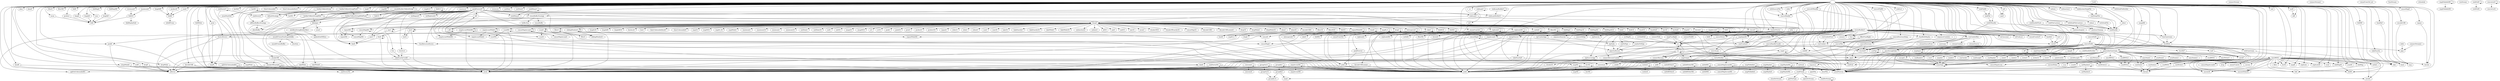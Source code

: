 strict digraph deps {
"addE" [style=solid];
"allC" [style=solid];
"allCE" [style=solid];
"allE" [style=solid];
"allNewBuffersStrategy" [style=solid];
"allS" [style=solid];
"allocBuffer" [style=solid];
"and" [style=solid];
"andC" [style=solid];
"andCE" [style=solid];
"andE" [style=solid];
"anyC" [style=solid];
"anyCE" [style=solid];
"anyE" [style=solid];
"anyS" [style=solid];
"asum" [style=solid];
"asumC" [style=solid];
"await" [style=solid];
"awaitE" [style=solid];
"awaitForever" [style=solid];
"awaitNonNull" [style=solid];
"await\'" [style=solid];
"bbhelper" [style=solid];
"bracketP" [style=solid];
"bufferSize" [style=solid];
"build" [style=solid];
"builderToByteString" [style=solid];
"builderToByteStringFlush" [style=solid];
"builderToByteStringWith" [style=solid];
"builderToByteStringWithFlush" [style=solid];
"catMaybesC" [style=solid];
"catMaybesS" [style=solid];
"catchC" [style=solid];
"catchCatchC" [style=solid];
"catchExceptC" [style=solid];
"catchP" [style=solid];
"cautiousAcquire" [style=solid];
"cautiousCleanup" [style=solid];
"chunksOf" [style=solid];
"chunksOfCE" [style=solid];
"chunksOfE" [style=solid];
"chunksOfExactlyCE" [style=solid];
"chunksOfExactlyE" [style=solid];
"closeDirStream" [style=solid];
"closeFile" [style=solid];
"concatC" [style=solid];
"concatMapAccum" [style=solid];
"concatMapAccumC" [style=solid];
"concatMapAccumM" [style=solid];
"concatMapAccumMC" [style=solid];
"concatMapAccumMS" [style=solid];
"concatMapAccumS" [style=solid];
"concatMapC" [style=solid];
"concatMapCE" [style=solid];
"concatMapE" [style=solid];
"concatMapMC" [style=solid];
"concatMapMS" [style=solid];
"concatMapS" [style=solid];
"concatS" [style=solid];
"conduitToPipe" [style=solid];
"conduitVector" [style=solid];
"connect" [style=solid];
"connectFold" [style=solid];
"connectFoldM" [style=solid];
"connectResume" [style=solid];
"connectResumeConduit" [style=solid];
"connectStream" [style=solid];
"connectStream1" [style=solid];
"connectStream2" [style=solid];
"consumeC" [style=solid];
"consumeS" [style=solid];
"decodeUtf8" [style=solid];
"decodeUtf8C" [style=solid];
"decodeUtf8Lenient" [style=solid];
"decodeUtf8LenientC" [style=solid];
"defaultStrategy" [style=solid];
"drop" [style=solid];
"dropC" [style=solid];
"dropCE" [style=solid];
"dropE" [style=solid];
"dropS" [style=solid];
"dropWhile" [style=solid];
"dropWhileC" [style=solid];
"dropWhileCE" [style=solid];
"dropWhileE" [style=solid];
"elem" [style=solid];
"elemC" [style=solid];
"elemCE" [style=solid];
"elemE" [style=solid];
"encodeUtf8" [style=solid];
"encodeUtf8C" [style=solid];
"enumFromTo" [style=solid];
"enumFromToC" [style=solid];
"enumFromToS" [style=solid];
"enumFromToS_int" [style=solid];
"evalRWSC" [style=solid];
"evalRWSLC" [style=solid];
"evalStateC" [style=solid];
"evalStateLC" [style=solid];
"exceptC" [style=solid];
"execRWSC" [style=solid];
"execRWSLC" [style=solid];
"execStateC" [style=solid];
"execStateLC" [style=solid];
"execWriterC" [style=solid];
"execWriterLC" [style=solid];
"filter" [style=solid];
"filterC" [style=solid];
"filterCE" [style=solid];
"filterE" [style=solid];
"filterFuseRight" [style=solid];
"filterMC" [style=solid];
"filterMCE" [style=solid];
"filterME" [style=solid];
"filterMS" [style=solid];
"filterS" [style=solid];
"findC" [style=solid];
"findS" [style=solid];
"fmapS" [style=solid];
"fold" [style=solid];
"foldC" [style=solid];
"foldCE" [style=solid];
"foldE" [style=solid];
"foldM" [style=solid];
"foldMC" [style=solid];
"foldMCE" [style=solid];
"foldME" [style=solid];
"foldMS" [style=solid];
"foldMap" [style=solid];
"foldMapC" [style=solid];
"foldMapCE" [style=solid];
"foldMapE" [style=solid];
"foldMapM" [style=solid];
"foldMapMC" [style=solid];
"foldMapMCE" [style=solid];
"foldMapME" [style=solid];
"foldMaybeNull" [style=solid];
"foldS" [style=solid];
"foldWhile" [style=solid];
"foldl" [style=solid];
"foldl1C" [style=solid];
"foldl1E" [style=solid];
"foldl1S" [style=solid];
"foldlC" [style=solid];
"foldlCE" [style=solid];
"foldlE" [style=solid];
"fuse" [style=solid];
"fuseBoth" [style=solid];
"fuseBothMaybe" [style=solid];
"fuseLeftovers" [style=solid];
"fuseReturnLeftovers" [style=solid];
"fuseStream" [style=solid];
"fuseUpstream" [style=solid];
"generalizeUpstream" [style=solid];
"getFileType" [style=solid];
"groupBy1S" [style=solid];
"groupByC" [style=solid];
"groupByS" [style=solid];
"groupOn1C" [style=solid];
"groupOn1S" [style=solid];
"handleC" [style=solid];
"handleP" [style=solid];
"head" [style=solid];
"headC" [style=solid];
"headCE" [style=solid];
"headDef" [style=solid];
"headDefC" [style=solid];
"headE" [style=solid];
"headS" [style=solid];
"idP" [style=solid];
"infixl" [style=solid];
"infixr" [style=solid];
"initRepeatS" [style=solid];
"initReplicateS" [style=solid];
"injectLeftovers" [style=solid];
"intersperseC" [style=solid];
"intersperseS" [style=solid];
"isSymlink" [style=solid];
"isolateC" [style=solid];
"isolateS" [style=solid];
"iterM" [style=solid];
"iterMC" [style=solid];
"iterMS" [style=solid];
"iterate" [style=solid];
"iterateC" [style=solid];
"iterateS" [style=solid];
"lastC" [style=solid];
"lastCE" [style=solid];
"lastDef" [style=solid];
"lastDefC" [style=solid];
"lastEC" [style=solid];
"lastES" [style=solid];
"lastS" [style=solid];
"leftover" [style=solid];
"length" [style=solid];
"lengthC" [style=solid];
"lengthCE" [style=solid];
"lengthE" [style=solid];
"lengthIf" [style=solid];
"lengthIfC" [style=solid];
"lengthIfCE" [style=solid];
"lengthIfE" [style=solid];
"line" [style=solid];
"lineAscii" [style=solid];
"lineAsciiC" [style=solid];
"lineC" [style=solid];
"linesUnbounded" [style=solid];
"linesUnboundedAscii" [style=solid];
"linesUnboundedAsciiC" [style=solid];
"linesUnboundedC" [style=solid];
"map" [style=solid];
"mapAccumC" [style=solid];
"mapAccumMC" [style=solid];
"mapAccumMS" [style=solid];
"mapAccumS" [style=solid];
"mapAccumWhileC" [style=solid];
"mapAccumWhileMC" [style=solid];
"mapAccumWhileMS" [style=solid];
"mapAccumWhileS" [style=solid];
"mapC" [style=solid];
"mapCE" [style=solid];
"mapE" [style=solid];
"mapFoldableC" [style=solid];
"mapFoldableMC" [style=solid];
"mapFoldableMS" [style=solid];
"mapFoldableS" [style=solid];
"mapFuseRight" [style=solid];
"mapInput" [style=solid];
"mapInputM" [style=solid];
"mapM" [style=solid];
"mapMC" [style=solid];
"mapMCE" [style=solid];
"mapME" [style=solid];
"mapMS" [style=solid];
"mapM_" [style=solid];
"mapM_C" [style=solid];
"mapM_CE" [style=solid];
"mapM_E" [style=solid];
"mapM_S" [style=solid];
"mapMaybeC" [style=solid];
"mapMaybeMC" [style=solid];
"mapMaybeMS" [style=solid];
"mapMaybeS" [style=solid];
"mapOutput" [style=solid];
"mapOutputMaybe" [style=solid];
"mapS" [style=solid];
"mapWhile" [style=solid];
"mapWhileC" [style=solid];
"maximum" [style=solid];
"maximumC" [style=solid];
"maximumCE" [style=solid];
"maximumE" [style=solid];
"maybeC" [style=solid];
"mergeSource" [style=solid];
"minimum" [style=solid];
"minimumC" [style=solid];
"minimumCE" [style=solid];
"minimumE" [style=solid];
"newByteStringBuilderRecv" [style=solid];
"notElem" [style=solid];
"notElemC" [style=solid];
"notElemCE" [style=solid];
"notElemE" [style=solid];
"null" [style=solid];
"nullC" [style=solid];
"nullCE" [style=solid];
"nullE" [style=solid];
"ofoldlPrime" [style=solid];
"omapCE" [style=solid];
"omapE" [style=solid];
"omapMCE" [style=solid];
"omapME" [style=solid];
"onAwait" [style=solid];
"openDirStream" [style=solid];
"openFile" [style=solid];
"or" [style=solid];
"orC" [style=solid];
"orCE" [style=solid];
"orE" [style=solid];
"passthroughSink" [style=solid];
"peek" [style=solid];
"peekC" [style=solid];
"peekCE" [style=solid];
"peekE" [style=solid];
"peekForever" [style=solid];
"peekForeverE" [style=solid];
"pipe" [style=solid];
"pipeL" [style=solid];
"print" [style=solid];
"printC" [style=solid];
"product" [style=solid];
"productC" [style=solid];
"productCE" [style=solid];
"productE" [style=solid];
"readChunk" [style=solid];
"readDirStream" [style=solid];
"readerC" [style=solid];
"repeat" [style=solid];
"repeatC" [style=solid];
"repeatMC" [style=solid];
"repeatMS" [style=solid];
"repeatWhileMC" [style=solid];
"repeatWhileMS" [style=solid];
"replicate" [style=solid];
"replicateC" [style=solid];
"replicateM" [style=solid];
"replicateMC" [style=solid];
"replicateMS" [style=solid];
"replicateS" [style=solid];
"reuseBuffer" [style=solid];
"reuseBufferStrategy" [style=solid];
"rsrc" [style=solid];
"runCatchC" [style=solid];
"runConduit" [style=solid];
"runConduitPure" [style=solid];
"runConduitRes" [style=solid];
"runExceptC" [style=solid];
"runMaybeC" [style=solid];
"runPipe" [style=solid];
"runRWSC" [style=solid];
"runRWSLC" [style=solid];
"runReaderC" [style=solid];
"runStateC" [style=solid];
"runStateLC" [style=solid];
"runStream" [style=solid];
"runWriterC" [style=solid];
"runWriterLC" [style=solid];
"rwsC" [style=solid];
"rwsLC" [style=solid];
"scan" [style=solid];
"scanM" [style=solid];
"scanl" [style=solid];
"scanlC" [style=solid];
"scanlM" [style=solid];
"scanlMC" [style=solid];
"scanlMS" [style=solid];
"scanlS" [style=solid];
"sealConduitT" [style=solid];
"sequence" [style=solid];
"sequenceConduits" [style=solid];
"sequenceSinks" [style=solid];
"sequenceSources" [style=solid];
"sinkFile" [style=solid];
"sinkFileBS" [style=solid];
"sinkFileCautious" [style=solid];
"sinkHandle" [style=solid];
"sinkHandleBuilder" [style=solid];
"sinkHandleFlush" [style=solid];
"sinkIOHandle" [style=solid];
"sinkLazyBuilderC" [style=solid];
"sinkLazyBuilderS" [style=solid];
"sinkLazyC" [style=solid];
"sinkLazyS" [style=solid];
"sinkList" [style=solid];
"sinkNull" [style=solid];
"sinkNullC" [style=solid];
"sinkNullS" [style=solid];
"sinkSystemTempFile" [style=solid];
"sinkTempFile" [style=solid];
"sinkToPipe" [style=solid];
"sinkVectorC" [style=solid];
"sinkVectorNC" [style=solid];
"sinkVectorNS" [style=solid];
"sinkVectorS" [style=solid];
"sliceSize" [style=solid];
"slidingWindowC" [style=solid];
"slidingWindowS" [style=solid];
"sourceDirectory" [style=solid];
"sourceDirectoryDeep" [style=solid];
"sourceFile" [style=solid];
"sourceFileBS" [style=solid];
"sourceHandle" [style=solid];
"sourceHandleUnsafe" [style=solid];
"sourceIOHandle" [style=solid];
"sourceLazy" [style=solid];
"sourceList" [style=solid];
"sourceListC" [style=solid];
"sourceListS" [style=solid];
"sourceNullC" [style=solid];
"sourceNullS" [style=solid];
"sourceToList" [style=solid];
"sourceToPipe" [style=solid];
"splitOnUnboundedEC" [style=solid];
"splitOnUnboundedES" [style=solid];
"src" [style=solid];
"srcMapM_" [style=solid];
"srcSinkNull" [style=solid];
"stateC" [style=solid];
"stateLC" [style=solid];
"stderr" [style=solid];
"stderrC" [style=solid];
"stdin" [style=solid];
"stdinC" [style=solid];
"stdout" [style=solid];
"stdoutC" [style=solid];
"streamConduit" [style=solid];
"streamSource" [style=solid];
"streamSourcePure" [style=solid];
"sum" [style=solid];
"sumC" [style=solid];
"sumCE" [style=solid];
"sumE" [style=solid];
"take" [style=solid];
"takeC" [style=solid];
"takeCE" [style=solid];
"takeE" [style=solid];
"takeExactly" [style=solid];
"takeExactlyC" [style=solid];
"takeExactlyCE" [style=solid];
"takeExactlyE" [style=solid];
"takeExactlyUntilE" [style=solid];
"takeS" [style=solid];
"takeWhile" [style=solid];
"takeWhileC" [style=solid];
"takeWhileCE" [style=solid];
"takeWhileE" [style=solid];
"thread" [style=solid];
"toConsumer" [style=solid];
"toProducer" [style=solid];
"transPipe" [style=solid];
"tryC" [style=solid];
"tryP" [style=solid];
"uncons" [style=solid];
"unconsEither" [style=solid];
"unconsEitherM" [style=solid];
"unconsM" [style=solid];
"unfold" [style=solid];
"unfoldC" [style=solid];
"unfoldEitherC" [style=solid];
"unfoldEitherMC" [style=solid];
"unfoldEitherMS" [style=solid];
"unfoldEitherS" [style=solid];
"unfoldMC" [style=solid];
"unfoldMS" [style=solid];
"unfoldS" [style=solid];
"unlines" [style=solid];
"unlinesAscii" [style=solid];
"unlinesAsciiC" [style=solid];
"unlinesC" [style=solid];
"unsafeBuilderToByteString" [style=solid];
"unsafeFreezeBuffer" [style=solid];
"unsafeFreezeNonEmptyBuffer" [style=solid];
"unsealConduitT" [style=solid];
"unstream" [style=solid];
"updateEndOfSlice" [style=solid];
"vectorBuilder" [style=solid];
"vectorBuilderC" [style=solid];
"withSinkFile" [style=solid];
"withSinkFileBuilder" [style=solid];
"withSinkFileCautious" [style=solid];
"withSourceFile" [style=solid];
"withUpstream" [style=solid];
"writerC" [style=solid];
"writerLC" [style=solid];
"yield" [style=solid];
"yieldM" [style=solid];
"yieldManyC" [style=solid];
"yieldManyS" [style=solid];
"yieldS" [style=solid];
"zipConduitApp" [style=solid];
"zipSinks" [style=solid];
"zipSources" [style=solid];
"zipSourcesApp" [style=solid];
"" -> "allE";
"" -> "allNewBuffersStrategy";
"" -> "and";
"" -> "andE";
"" -> "anyE";
"" -> "asum";
"" -> "await";
"" -> "awaitForever";
"" -> "awaitNonNull";
"" -> "bracketP";
"" -> "builderToByteString";
"" -> "builderToByteStringFlush";
"" -> "builderToByteStringWith";
"" -> "builderToByteStringWithFlush";
"" -> "catchC";
"" -> "chunksOfE";
"" -> "chunksOfExactlyE";
"" -> "concatMapAccum";
"" -> "concatMapAccumM";
"" -> "concatMapE";
"" -> "conduitVector";
"" -> "connect";
"" -> "decodeUtf8";
"" -> "decodeUtf8Lenient";
"" -> "drop";
"" -> "dropE";
"" -> "dropWhile";
"" -> "dropWhileE";
"" -> "elem";
"" -> "elemE";
"" -> "encodeUtf8";
"" -> "enumFromTo";
"" -> "filter";
"" -> "filterE";
"" -> "filterME";
"" -> "fold";
"" -> "foldE";
"" -> "foldM";
"" -> "foldME";
"" -> "foldMap";
"" -> "foldMapE";
"" -> "foldMapM";
"" -> "foldMapME";
"" -> "foldWhile";
"" -> "foldl";
"" -> "foldlE";
"" -> "fuse";
"" -> "fuseBoth";
"" -> "fuseBothMaybe";
"" -> "fuseLeftovers";
"" -> "fuseReturnLeftovers";
"" -> "fuseUpstream";
"" -> "handleC";
"" -> "head";
"" -> "headDef";
"" -> "headE";
"" -> "iterM";
"" -> "iterate";
"" -> "lastDef";
"" -> "leftover";
"" -> "length";
"" -> "lengthE";
"" -> "lengthIf";
"" -> "lengthIfE";
"" -> "line";
"" -> "lineAscii";
"" -> "linesUnbounded";
"" -> "linesUnboundedAscii";
"" -> "map";
"" -> "mapAccumS";
"" -> "mapE";
"" -> "mapInput";
"" -> "mapInputM";
"" -> "mapM";
"" -> "mapME";
"" -> "mapM_";
"" -> "mapM_E";
"" -> "mapOutput";
"" -> "mapOutputMaybe";
"" -> "mapWhile";
"" -> "maximum";
"" -> "maximumE";
"" -> "mergeSource";
"" -> "minimum";
"" -> "minimumE";
"" -> "notElem";
"" -> "notElemE";
"" -> "null";
"" -> "nullE";
"" -> "omapE";
"" -> "omapME";
"" -> "or";
"" -> "orE";
"" -> "passthroughSink";
"" -> "peek";
"" -> "peekE";
"" -> "peekForever";
"" -> "peekForeverE";
"" -> "print";
"" -> "product";
"" -> "productE";
"" -> "repeat";
"" -> "replicate";
"" -> "replicateM";
"" -> "reuseBufferStrategy";
"" -> "runConduit";
"" -> "runConduitPure";
"" -> "runConduitRes";
"" -> "scanl";
"" -> "scanlM";
"" -> "sealConduitT";
"" -> "sequenceConduits";
"" -> "sequenceSinks";
"" -> "sequenceSources";
"" -> "sinkFile";
"" -> "sinkFileBS";
"" -> "sinkFileCautious";
"" -> "sinkHandle";
"" -> "sinkHandleBuilder";
"" -> "sinkHandleFlush";
"" -> "sinkIOHandle";
"" -> "sinkList";
"" -> "sinkNull";
"" -> "sinkSystemTempFile";
"" -> "sinkTempFile";
"" -> "sourceDirectory";
"" -> "sourceDirectoryDeep";
"" -> "sourceFile";
"" -> "sourceFileBS";
"" -> "sourceHandle";
"" -> "sourceHandleUnsafe";
"" -> "sourceIOHandle";
"" -> "sourceLazy";
"" -> "sourceToList";
"" -> "stderr";
"" -> "stdin";
"" -> "stdout";
"" -> "sum";
"" -> "sumE";
"" -> "take";
"" -> "takeE";
"" -> "takeExactly";
"" -> "takeExactlyE";
"" -> "takeExactlyUntilE";
"" -> "takeWhile";
"" -> "takeWhileE";
"" -> "toConsumer";
"" -> "toProducer";
"" -> "transPipe";
"" -> "tryC";
"" -> "unfold";
"" -> "unlines";
"" -> "unlinesAscii";
"" -> "unsafeBuilderToByteString";
"" -> "unsealConduitT";
"" -> "vectorBuilder";
"" -> "withSinkFile";
"" -> "withSinkFileBuilder";
"" -> "withSinkFileCautious";
"" -> "withSourceFile";
"" -> "yield";
"" -> "yieldM";
"allC" -> "allC";
"allC" -> "allS";
"allNewBuffersStrategy" -> "allocBuffer";
"allS" -> "findS";
"allS" -> "fmapS";
"andE" -> "allE";
"anyC" -> "anyC";
"anyC" -> "anyS";
"anyS" -> "findS";
"anyS" -> "fmapS";
"asum" -> "foldl";
"awaitForever" -> "awaitE";
"awaitNonNull" -> "await";
"bbhelper" -> "await\'";
"bbhelper" -> "newByteStringBuilderRecv";
"builderToByteString" -> "builderToByteStringWith";
"builderToByteString" -> "defaultStrategy";
"builderToByteStringFlush" -> "builderToByteStringWithFlush";
"builderToByteStringFlush" -> "defaultStrategy";
"builderToByteStringWith" -> "await";
"builderToByteStringWith" -> "bbhelper";
"builderToByteStringWith" -> "yield";
"builderToByteStringWithFlush" -> "await";
"builderToByteStringWithFlush" -> "bbhelper";
"builderToByteStringWithFlush" -> "yield";
"catMaybesC" -> "awaitForever";
"catMaybesC" -> "catMaybesC";
"catMaybesC" -> "catMaybesS";
"catMaybesC" -> "yield";
"chunksOf" -> "await";
"chunksOf" -> "yield";
"chunksOfE" -> "await";
"chunksOfE" -> "chunksOfExactlyE";
"chunksOfE" -> "yield";
"chunksOfExactlyE" -> "await";
"chunksOfExactlyE" -> "chunksOfExactlyE";
"chunksOfExactlyE" -> "leftover";
"chunksOfExactlyE" -> "yield";
"concatC" -> "awaitForever";
"concatC" -> "concatC";
"concatC" -> "concatS";
"concatC" -> "sourceList";
"concatMapAccumC" -> "concatMapAccumC";
"concatMapAccumC" -> "concatMapAccumS";
"concatMapAccumMC" -> "awaitForever";
"concatMapAccumMC" -> "concatMapAccumMC";
"concatMapAccumMC" -> "concatMapAccumMS";
"concatMapAccumMC" -> "yield";
"concatMapC" -> "awaitForever";
"concatMapC" -> "concatMapC";
"concatMapC" -> "concatMapS";
"concatMapC" -> "sourceList";
"concatMapMC" -> "concatMapMC";
"concatMapMC" -> "concatMapMS";
"concatS" -> "concatMapS";
"conduitToPipe" -> "injectLeftovers";
"conduitVector" -> "yield";
"connectFold" -> "src";
"connectFoldM" -> "src";
"connectStream2" -> "pipe";
"consumeC" -> "await";
"consumeC" -> "consumeC";
"consumeC" -> "consumeS";
"decodeUtf8" -> "await";
"decodeUtf8" -> "leftover";
"decodeUtf8" -> "yield";
"decodeUtf8Lenient" -> "await";
"decodeUtf8Lenient" -> "yield";
"defaultStrategy" -> "allNewBuffersStrategy";
"dropC" -> "await";
"dropC" -> "dropC";
"dropC" -> "dropS";
"dropE" -> "await";
"dropE" -> "leftover";
"dropWhile" -> "await";
"dropWhile" -> "leftover";
"dropWhileE" -> "await";
"dropWhileE" -> "leftover";
"encodeUtf8" -> "map";
"enumFromToC" -> "enumFromToC";
"enumFromToC" -> "enumFromToS";
"enumFromToC" -> "yield";
"evalRWSC" -> "runRWSC";
"evalRWSLC" -> "runRWSLC";
"evalStateC" -> "runStateC";
"evalStateLC" -> "runStateLC";
"exceptC" -> "transPipe";
"execRWSC" -> "chunksOf";
"execRWSC" -> "concatMapAccum";
"execRWSC" -> "concatMapAccumM";
"execRWSC" -> "drop";
"execRWSC" -> "enumFromTo";
"execRWSC" -> "filter";
"execRWSC" -> "fold";
"execRWSC" -> "foldM";
"execRWSC" -> "foldMap";
"execRWSC" -> "foldMapM";
"execRWSC" -> "head";
"execRWSC" -> "iterM";
"execRWSC" -> "iterate";
"execRWSC" -> "map";
"execRWSC" -> "mapM";
"execRWSC" -> "mapM_";
"execRWSC" -> "peek";
"execRWSC" -> "replicate";
"execRWSC" -> "replicateM";
"execRWSC" -> "runRWSC";
"execRWSC" -> "scan";
"execRWSC" -> "scanM";
"execRWSC" -> "scanl";
"execRWSC" -> "scanlM";
"execRWSC" -> "sequence";
"execRWSC" -> "sinkNull";
"execRWSC" -> "sourceList";
"execRWSC" -> "take";
"execRWSC" -> "uncons";
"execRWSC" -> "unconsEither";
"execRWSC" -> "unconsEitherM";
"execRWSC" -> "unconsM";
"execRWSC" -> "unfold";
"execRWSLC" -> "runRWSLC";
"execStateC" -> "runStateC";
"execStateLC" -> "runStateLC";
"execWriterC" -> "runWriterC";
"execWriterLC" -> "runWriterLC";
"filterC" -> "filterC";
"filterC" -> "filterS";
"filterFuseRight" -> "awaitForever";
"filterFuseRight" -> "src";
"filterMC" -> "awaitForever";
"filterMC" -> "filterMC";
"filterMC" -> "filterMS";
"filterMC" -> "yield";
"findC" -> "await";
"findC" -> "findC";
"findC" -> "findS";
"fmapS" -> "allC";
"fmapS" -> "allCE";
"fmapS" -> "andC";
"fmapS" -> "andCE";
"fmapS" -> "anyC";
"fmapS" -> "anyCE";
"fmapS" -> "asumC";
"fmapS" -> "chunksOfCE";
"fmapS" -> "chunksOfExactlyCE";
"fmapS" -> "concatC";
"fmapS" -> "concatMapAccumC";
"fmapS" -> "concatMapAccumMC";
"fmapS" -> "concatMapC";
"fmapS" -> "concatMapCE";
"fmapS" -> "concatMapMC";
"fmapS" -> "conduitVector";
"fmapS" -> "decodeUtf8C";
"fmapS" -> "decodeUtf8LenientC";
"fmapS" -> "dropC";
"fmapS" -> "dropCE";
"fmapS" -> "dropWhileC";
"fmapS" -> "dropWhileCE";
"fmapS" -> "elemC";
"fmapS" -> "elemCE";
"fmapS" -> "encodeUtf8C";
"fmapS" -> "enumFromToC";
"fmapS" -> "filterC";
"fmapS" -> "filterCE";
"fmapS" -> "filterMC";
"fmapS" -> "filterMCE";
"fmapS" -> "findC";
"fmapS" -> "foldC";
"fmapS" -> "foldCE";
"fmapS" -> "foldMC";
"fmapS" -> "foldMCE";
"fmapS" -> "foldMapC";
"fmapS" -> "foldMapCE";
"fmapS" -> "foldMapMC";
"fmapS" -> "foldMapMCE";
"fmapS" -> "foldlC";
"fmapS" -> "foldlCE";
"fmapS" -> "headC";
"fmapS" -> "headCE";
"fmapS" -> "headDefC";
"fmapS" -> "intersperseC";
"fmapS" -> "iterMC";
"fmapS" -> "iterateC";
"fmapS" -> "lastC";
"fmapS" -> "lastCE";
"fmapS" -> "lastDefC";
"fmapS" -> "lengthC";
"fmapS" -> "lengthCE";
"fmapS" -> "lengthIfC";
"fmapS" -> "lengthIfCE";
"fmapS" -> "lineAsciiC";
"fmapS" -> "lineC";
"fmapS" -> "linesUnboundedAsciiC";
"fmapS" -> "linesUnboundedC";
"fmapS" -> "mapAccumWhileC";
"fmapS" -> "mapAccumWhileMC";
"fmapS" -> "mapC";
"fmapS" -> "mapCE";
"fmapS" -> "mapMC";
"fmapS" -> "mapMCE";
"fmapS" -> "mapM_C";
"fmapS" -> "mapM_CE";
"fmapS" -> "mapWhileC";
"fmapS" -> "maximumC";
"fmapS" -> "maximumCE";
"fmapS" -> "minimumC";
"fmapS" -> "minimumCE";
"fmapS" -> "notElemC";
"fmapS" -> "notElemCE";
"fmapS" -> "nullC";
"fmapS" -> "nullCE";
"fmapS" -> "omapCE";
"fmapS" -> "omapMCE";
"fmapS" -> "orC";
"fmapS" -> "orCE";
"fmapS" -> "peekC";
"fmapS" -> "peekCE";
"fmapS" -> "printC";
"fmapS" -> "productC";
"fmapS" -> "productCE";
"fmapS" -> "repeatC";
"fmapS" -> "repeatMC";
"fmapS" -> "repeatWhileMC";
"fmapS" -> "replicateC";
"fmapS" -> "replicateMC";
"fmapS" -> "scanlC";
"fmapS" -> "scanlMC";
"fmapS" -> "slidingWindowC";
"fmapS" -> "stderrC";
"fmapS" -> "stdinC";
"fmapS" -> "stdoutC";
"fmapS" -> "sumC";
"fmapS" -> "sumCE";
"fmapS" -> "takeC";
"fmapS" -> "takeCE";
"fmapS" -> "takeExactlyC";
"fmapS" -> "takeExactlyCE";
"fmapS" -> "takeWhileC";
"fmapS" -> "takeWhileCE";
"fmapS" -> "unfoldC";
"fmapS" -> "unlinesAsciiC";
"fmapS" -> "unlinesC";
"fmapS" -> "vectorBuilderC";
"foldC" -> "await";
"foldC" -> "foldC";
"foldC" -> "foldS";
"foldMC" -> "await";
"foldMC" -> "foldMC";
"foldMC" -> "foldMS";
"foldME" -> "foldM";
"foldMap" -> "fold";
"foldMapM" -> "awaitForever";
"foldMapM" -> "foldM";
"foldWhile" -> "await";
"foldl1C" -> "await";
"foldl1C" -> "foldl1C";
"foldl1C" -> "foldl1S";
"foldl1E" -> "foldMaybeNull";
"foldl1E" -> "foldl";
"foldlE" -> "ofoldlPrime";
"fuse" -> "fuse";
"fuseBoth" -> "generalizeUpstream";
"fuseBoth" -> "pipeL";
"fuseBoth" -> "withUpstream";
"fuseBothMaybe" -> "pipeL";
"fuseLeftovers" -> "fuseReturnLeftovers";
"fuseLeftovers" -> "leftover";
"fuseLeftovers" -> "mapM_";
"fuseUpstream" -> "fuseBoth";
"generalizeUpstream" -> "catchCatchC";
"generalizeUpstream" -> "catchExceptC";
"generalizeUpstream" -> "evalRWSC";
"generalizeUpstream" -> "evalRWSLC";
"generalizeUpstream" -> "evalStateC";
"generalizeUpstream" -> "evalStateLC";
"generalizeUpstream" -> "exceptC";
"generalizeUpstream" -> "execRWSC";
"generalizeUpstream" -> "execRWSLC";
"generalizeUpstream" -> "execStateC";
"generalizeUpstream" -> "execStateLC";
"generalizeUpstream" -> "execWriterC";
"generalizeUpstream" -> "execWriterLC";
"generalizeUpstream" -> "maybeC";
"generalizeUpstream" -> "readerC";
"generalizeUpstream" -> "runCatchC";
"generalizeUpstream" -> "runExceptC";
"generalizeUpstream" -> "runMaybeC";
"generalizeUpstream" -> "runRWSC";
"generalizeUpstream" -> "runRWSLC";
"generalizeUpstream" -> "runReaderC";
"generalizeUpstream" -> "runStateC";
"generalizeUpstream" -> "runStateLC";
"generalizeUpstream" -> "runWriterC";
"generalizeUpstream" -> "runWriterLC";
"generalizeUpstream" -> "rwsC";
"generalizeUpstream" -> "rwsLC";
"generalizeUpstream" -> "stateC";
"generalizeUpstream" -> "stateLC";
"generalizeUpstream" -> "writerC";
"generalizeUpstream" -> "writerLC";
"groupByC" -> "await";
"groupByC" -> "groupByC";
"groupByC" -> "groupByS";
"groupByC" -> "yield";
"groupByS" -> "groupBy1S";
"groupByS" -> "mapS";
"groupOn1C" -> "await";
"groupOn1C" -> "groupOn1C";
"groupOn1C" -> "groupOn1S";
"groupOn1C" -> "yield";
"groupOn1S" -> "groupBy1S";
"handleC" -> "catchC";
"handleP" -> "catchP";
"headC" -> "headC";
"headC" -> "headS";
"headDef" -> "head";
"headE" -> "await";
"headE" -> "leftover";
"idP" -> "idP";
"infixl" -> "pipe";
"infixr" -> "zipConduitApp";
"intersperseC" -> "await";
"intersperseC" -> "intersperseC";
"intersperseC" -> "intersperseS";
"intersperseC" -> "yield";
"isolateC" -> "await";
"isolateC" -> "awaitForever";
"isolateC" -> "isolateC";
"isolateC" -> "isolateS";
"isolateC" -> "yield";
"iterMC" -> "awaitForever";
"iterMC" -> "iterMC";
"iterMC" -> "iterMS";
"iterMC" -> "yield";
"iterateC" -> "iterateC";
"iterateC" -> "iterateS";
"iterateC" -> "yield";
"lastC" -> "await";
"lastC" -> "lastC";
"lastC" -> "lastS";
"lastEC" -> "awaitNonNull";
"lastEC" -> "lastEC";
"lastEC" -> "lastES";
"length" -> "foldl";
"lengthE" -> "foldl";
"lengthIf" -> "foldl";
"lengthIfE" -> "foldlE";
"line" -> "takeExactlyUntilE";
"lineAscii" -> "takeExactlyUntilE";
"mapAccumC" -> "await";
"mapAccumC" -> "mapAccumC";
"mapAccumC" -> "mapAccumS";
"mapAccumC" -> "yield";
"mapAccumMC" -> "await";
"mapAccumMC" -> "mapAccumMC";
"mapAccumMC" -> "mapAccumMS";
"mapAccumMC" -> "yield";
"mapAccumS" -> "await";
"mapAccumS" -> "sealConduitT";
"mapAccumWhileC" -> "await";
"mapAccumWhileC" -> "mapAccumWhileC";
"mapAccumWhileC" -> "mapAccumWhileS";
"mapAccumWhileC" -> "yield";
"mapAccumWhileMC" -> "await";
"mapAccumWhileMC" -> "mapAccumWhileMC";
"mapAccumWhileMC" -> "mapAccumWhileMS";
"mapAccumWhileMC" -> "yield";
"mapC" -> "mapC";
"mapC" -> "mapS";
"mapFoldableC" -> "awaitForever";
"mapFoldableC" -> "mapFoldableC";
"mapFoldableC" -> "mapFoldableS";
"mapFoldableC" -> "yield";
"mapFoldableMC" -> "mapFoldableMC";
"mapFoldableMC" -> "mapFoldableMS";
"mapFuseRight" -> "awaitForever";
"mapFuseRight" -> "src";
"mapFuseRight" -> "yield";
"mapInput" -> "mapInput";
"mapInputM" -> "connectResume";
"mapInputM" -> "sealConduitT";
"mapInputM" -> "src";
"mapMC" -> "awaitForever";
"mapMC" -> "mapMC";
"mapMC" -> "mapMS";
"mapMC" -> "yield";
"mapM_C" -> "mapM_C";
"mapM_C" -> "mapM_S";
"mapMaybeC" -> "awaitForever";
"mapMaybeC" -> "mapMaybeC";
"mapMaybeC" -> "mapMaybeS";
"mapMaybeC" -> "yield";
"mapMaybeMC" -> "awaitForever";
"mapMaybeMC" -> "mapMaybeMC";
"mapMaybeMC" -> "mapMaybeMS";
"mapMaybeMC" -> "yield";
"mapWhile" -> "await";
"mapWhile" -> "leftover";
"mapWhile" -> "yield";
"maximumE" -> "foldl1E";
"maybeC" -> "transPipe";
"mergeSource" -> "await";
"mergeSource" -> "sealConduitT";
"mergeSource" -> "yield";
"minimumE" -> "foldl1E";
"newByteStringBuilderRecv" -> "unsafeFreezeNonEmptyBuffer";
"newByteStringBuilderRecv" -> "updateEndOfSlice";
"null" -> "peek";
"nullE" -> "await";
"nullE" -> "leftover";
"omapE" -> "awaitForever";
"omapME" -> "awaitForever";
"orE" -> "anyE";
"passthroughSink" -> "awaitForever";
"passthroughSink" -> "yield";
"peek" -> "await";
"peek" -> "awaitForever";
"peek" -> "leftover";
"peek" -> "yield";
"peekE" -> "await";
"peekE" -> "leftover";
"peekForever" -> "peek";
"peekForeverE" -> "allS";
"peekForeverE" -> "anyS";
"peekForeverE" -> "concatMapMS";
"peekForeverE" -> "concatMapS";
"peekForeverE" -> "concatS";
"peekForeverE" -> "filterMS";
"peekForeverE" -> "findS";
"peekForeverE" -> "foldl1S";
"peekForeverE" -> "initRepeatS";
"peekForeverE" -> "initReplicateS";
"peekForeverE" -> "intersperseS";
"peekForeverE" -> "lastES";
"peekForeverE" -> "lastS";
"peekForeverE" -> "mapAccumWhileMS";
"peekForeverE" -> "mapAccumWhileS";
"peekForeverE" -> "peekE";
"peekForeverE" -> "repeatMS";
"peekForeverE" -> "repeatWhileMS";
"peekForeverE" -> "scanlMS";
"peekForeverE" -> "scanlS";
"peekForeverE" -> "sinkLazyBuilderS";
"peekForeverE" -> "sinkLazyS";
"peekForeverE" -> "sinkVectorNS";
"peekForeverE" -> "sinkVectorS";
"peekForeverE" -> "slidingWindowS";
"peekForeverE" -> "splitOnUnboundedES";
"peekForeverE" -> "yieldManyS";
"print" -> "mapM_";
"product" -> "foldl";
"productE" -> "foldlE";
"readChunk" -> "closeDirStream";
"readChunk" -> "getFileType";
"readChunk" -> "openDirStream";
"readChunk" -> "readDirStream";
"readDirStream" -> "readDirStream";
"readerC" -> "transPipe";
"repeat" -> "iterate";
"repeatMC" -> "repeatMC";
"repeatMC" -> "repeatMS";
"repeatWhileMC" -> "repeatWhileMC";
"repeatWhileMC" -> "repeatWhileMS";
"repeatWhileMC" -> "yield";
"replicateC" -> "replicateC";
"replicateC" -> "replicateS";
"replicateC" -> "yield";
"replicateMC" -> "replicateMC";
"replicateMC" -> "replicateMS";
"replicateMC" -> "yield";
"reuseBufferStrategy" -> "allocBuffer";
"reuseBufferStrategy" -> "bufferSize";
"reuseBufferStrategy" -> "reuseBuffer";
"rsrc" -> "connectResume";
"rsrc" -> "connectResumeConduit";
"rsrc" -> "mapOutput";
"rsrc" -> "pipeL";
"rsrc" -> "rsrc";
"rsrc" -> "src";
"rsrc" -> "yield";
"rsrc" -> "zipSourcesApp";
"runConduit" -> "injectLeftovers";
"runConduit" -> "runPipe";
"runConduitPure" -> "runConduit";
"runConduitRes" -> "runConduit";
"runConduitRes" -> "streamConduit";
"runConduitRes" -> "streamSource";
"runConduitRes" -> "streamSourcePure";
"runConduitRes" -> "unstream";
"runPipe" -> "runPipe";
"runRWSC" -> "thread";
"runRWSLC" -> "thread";
"runReaderC" -> "transPipe";
"runStateC" -> "thread";
"runStateLC" -> "thread";
"runWriterC" -> "thread";
"runWriterLC" -> "thread";
"rwsC" -> "transPipe";
"rwsLC" -> "transPipe";
"scanlC" -> "await";
"scanlC" -> "scanlC";
"scanlC" -> "scanlS";
"scanlC" -> "yield";
"scanlMC" -> "await";
"scanlMC" -> "scanlMC";
"scanlMC" -> "scanlMS";
"scanlMC" -> "yield";
"sequence" -> "awaitForever";
"sequence" -> "closeFile";
"sequence" -> "leftover";
"sequence" -> "openFile";
"sequence" -> "readChunk";
"sequence" -> "yield";
"sequenceSinks" -> "connectResumeConduit";
"sequenceSinks" -> "sealConduitT";
"sequenceSources" -> "zipSinks";
"sinkFile" -> "sinkIOHandle";
"sinkFileBS" -> "sinkFile";
"sinkFileCautious" -> "bracketP";
"sinkFileCautious" -> "cautiousAcquire";
"sinkFileCautious" -> "cautiousCleanup";
"sinkFileCautious" -> "sinkHandle";
"sinkHandle" -> "awaitForever";
"sinkHandleBuilder" -> "awaitForever";
"sinkHandleFlush" -> "awaitForever";
"sinkIOHandle" -> "bracketP";
"sinkIOHandle" -> "sinkHandle";
"sinkLazyBuilderC" -> "sinkLazyBuilderC";
"sinkLazyBuilderC" -> "sinkLazyBuilderS";
"sinkLazyBuilderS" -> "fmapS";
"sinkLazyBuilderS" -> "foldS";
"sinkLazyC" -> "sinkLazyC";
"sinkLazyC" -> "sinkLazyS";
"sinkLazyS" -> "fmapS";
"sinkLazyS" -> "foldS";
"sinkNullC" -> "sinkNullC";
"sinkNullC" -> "sinkNullS";
"sinkSystemTempFile" -> "sinkTempFile";
"sinkTempFile" -> "sinkHandle";
"sinkToPipe" -> "injectLeftovers";
"sinkVectorC" -> "await";
"sinkVectorC" -> "sinkVectorC";
"sinkVectorC" -> "sinkVectorS";
"sinkVectorNC" -> "await";
"sinkVectorNC" -> "fold";
"sinkVectorNC" -> "sinkVectorNC";
"sinkVectorNC" -> "sinkVectorNS";
"slidingWindowC" -> "await";
"slidingWindowC" -> "slidingWindowC";
"slidingWindowC" -> "slidingWindowS";
"slidingWindowC" -> "yield";
"sourceDirectory" -> "bracketP";
"sourceDirectory" -> "yield";
"sourceDirectoryDeep" -> "awaitForever";
"sourceDirectoryDeep" -> "sourceDirectory";
"sourceDirectoryDeep" -> "yield";
"sourceFile" -> "bracketP";
"sourceFile" -> "yield";
"sourceFileBS" -> "sourceFile";
"sourceHandle" -> "yield";
"sourceHandleUnsafe" -> "yield";
"sourceIOHandle" -> "bracketP";
"sourceIOHandle" -> "sourceHandle";
"sourceLazy" -> "yield";
"sourceListC" -> "sourceListC";
"sourceListC" -> "sourceListS";
"sourceNullC" -> "sourceNullC";
"sourceNullC" -> "sourceNullS";
"sourceNullS" -> "await";
"sourceNullS" -> "awaitE";
"sourceNullS" -> "awaitForever";
"sourceNullS" -> "bracketP";
"sourceNullS" -> "catchP";
"sourceNullS" -> "generalizeUpstream";
"sourceNullS" -> "handleP";
"sourceNullS" -> "idP";
"sourceNullS" -> "injectLeftovers";
"sourceNullS" -> "leftover";
"sourceNullS" -> "mapInput";
"sourceNullS" -> "mapOutput";
"sourceNullS" -> "mapOutputMaybe";
"sourceNullS" -> "pipe";
"sourceNullS" -> "pipeL";
"sourceNullS" -> "runPipe";
"sourceNullS" -> "sourceList";
"sourceNullS" -> "transPipe";
"sourceNullS" -> "tryP";
"sourceNullS" -> "unconsEitherM";
"sourceNullS" -> "unconsM";
"sourceNullS" -> "withUpstream";
"sourceNullS" -> "yield";
"sourceNullS" -> "yieldM";
"sourceToList" -> "src";
"splitOnUnboundedEC" -> "await";
"splitOnUnboundedEC" -> "splitOnUnboundedEC";
"splitOnUnboundedEC" -> "splitOnUnboundedES";
"splitOnUnboundedEC" -> "yield";
"src" -> "connectResume";
"src" -> "rsrc";
"src" -> "src";
"srcMapM_" -> "src";
"srcSinkNull" -> "src";
"stateC" -> "transPipe";
"stateLC" -> "transPipe";
"stderr" -> "sinkHandle";
"stdin" -> "sourceHandle";
"stdout" -> "sinkHandle";
"sum" -> "foldl";
"sumE" -> "foldlE";
"takeC" -> "await";
"takeC" -> "takeC";
"takeC" -> "takeS";
"takeE" -> "await";
"takeE" -> "leftover";
"takeE" -> "yield";
"takeExactly" -> "take";
"takeExactlyE" -> "awaitForever";
"takeExactlyE" -> "takeE";
"takeExactlyUntilE" -> "await";
"takeExactlyUntilE" -> "leftover";
"takeExactlyUntilE" -> "sinkNull";
"takeExactlyUntilE" -> "yield";
"takeWhile" -> "await";
"takeWhile" -> "leftover";
"takeWhile" -> "yield";
"takeWhileE" -> "await";
"takeWhileE" -> "leftover";
"takeWhileE" -> "yield";
"transPipe" -> "transPipe";
"tryC" -> "catchC";
"tryP" -> "catchP";
"uncons" -> "unconsM";
"unconsEither" -> "unconsEitherM";
"unconsEither" -> "yield";
"unfoldC" -> "unfoldC";
"unfoldC" -> "unfoldS";
"unfoldC" -> "yield";
"unfoldEitherC" -> "unfoldEitherC";
"unfoldEitherC" -> "unfoldEitherS";
"unfoldEitherC" -> "yield";
"unfoldEitherMC" -> "unfoldEitherMC";
"unfoldEitherMC" -> "unfoldEitherMS";
"unfoldEitherMC" -> "yield";
"unfoldMC" -> "unfoldMC";
"unfoldMC" -> "unfoldMS";
"unfoldMC" -> "yield";
"unsafeBuilderToByteString" -> "allocBuffer";
"unsafeBuilderToByteString" -> "builderToByteStringWith";
"unsafeBuilderToByteString" -> "reuseBufferStrategy";
"unsafeFreezeNonEmptyBuffer" -> "sliceSize";
"unsafeFreezeNonEmptyBuffer" -> "unsafeFreezeBuffer";
"vectorBuilder" -> "addE";
"vectorBuilder" -> "onAwait";
"vectorBuilder" -> "yield";
"vectorBuilder" -> "yieldS";
"vectorBuilderC" -> "await";
"vectorBuilderC" -> "awaitForever";
"vectorBuilderC" -> "bracketP";
"vectorBuilderC" -> "catchC";
"vectorBuilderC" -> "conduitToPipe";
"vectorBuilderC" -> "connect";
"vectorBuilderC" -> "connectResume";
"vectorBuilderC" -> "connectResumeConduit";
"vectorBuilderC" -> "fuse";
"vectorBuilderC" -> "fuseBoth";
"vectorBuilderC" -> "fuseBothMaybe";
"vectorBuilderC" -> "fuseLeftovers";
"vectorBuilderC" -> "fuseReturnLeftovers";
"vectorBuilderC" -> "fuseUpstream";
"vectorBuilderC" -> "handleC";
"vectorBuilderC" -> "leftover";
"vectorBuilderC" -> "mapInput";
"vectorBuilderC" -> "mapInputM";
"vectorBuilderC" -> "mapOutput";
"vectorBuilderC" -> "mapOutputMaybe";
"vectorBuilderC" -> "mergeSource";
"vectorBuilderC" -> "passthroughSink";
"vectorBuilderC" -> "runConduit";
"vectorBuilderC" -> "runConduitPure";
"vectorBuilderC" -> "runConduitRes";
"vectorBuilderC" -> "sealConduitT";
"vectorBuilderC" -> "sequenceConduits";
"vectorBuilderC" -> "sequenceSinks";
"vectorBuilderC" -> "sequenceSources";
"vectorBuilderC" -> "sinkToPipe";
"vectorBuilderC" -> "sourceToList";
"vectorBuilderC" -> "sourceToPipe";
"vectorBuilderC" -> "toConsumer";
"vectorBuilderC" -> "toProducer";
"vectorBuilderC" -> "transPipe";
"vectorBuilderC" -> "tryC";
"vectorBuilderC" -> "unconsEitherM";
"vectorBuilderC" -> "unconsM";
"vectorBuilderC" -> "unsealConduitT";
"vectorBuilderC" -> "yield";
"vectorBuilderC" -> "yieldM";
"vectorBuilderC" -> "zipConduitApp";
"vectorBuilderC" -> "zipSinks";
"vectorBuilderC" -> "zipSources";
"vectorBuilderC" -> "zipSourcesApp";
"withSinkFile" -> "sinkHandle";
"withSinkFileCautious" -> "cautiousAcquire";
"withSinkFileCautious" -> "cautiousCleanup";
"withSinkFileCautious" -> "sinkHandle";
"withSourceFile" -> "sourceHandle";
"withUpstream" -> "awaitE";
"writerC" -> "transPipe";
"writerLC" -> "transPipe";
"yieldM" -> "yield";
"yieldManyC" -> "yieldManyC";
"yieldManyC" -> "yieldManyS";
"yieldS" -> "yield";
"zipConduitApp" -> "injectLeftovers";
"zipSinks" -> "injectLeftovers";
}
